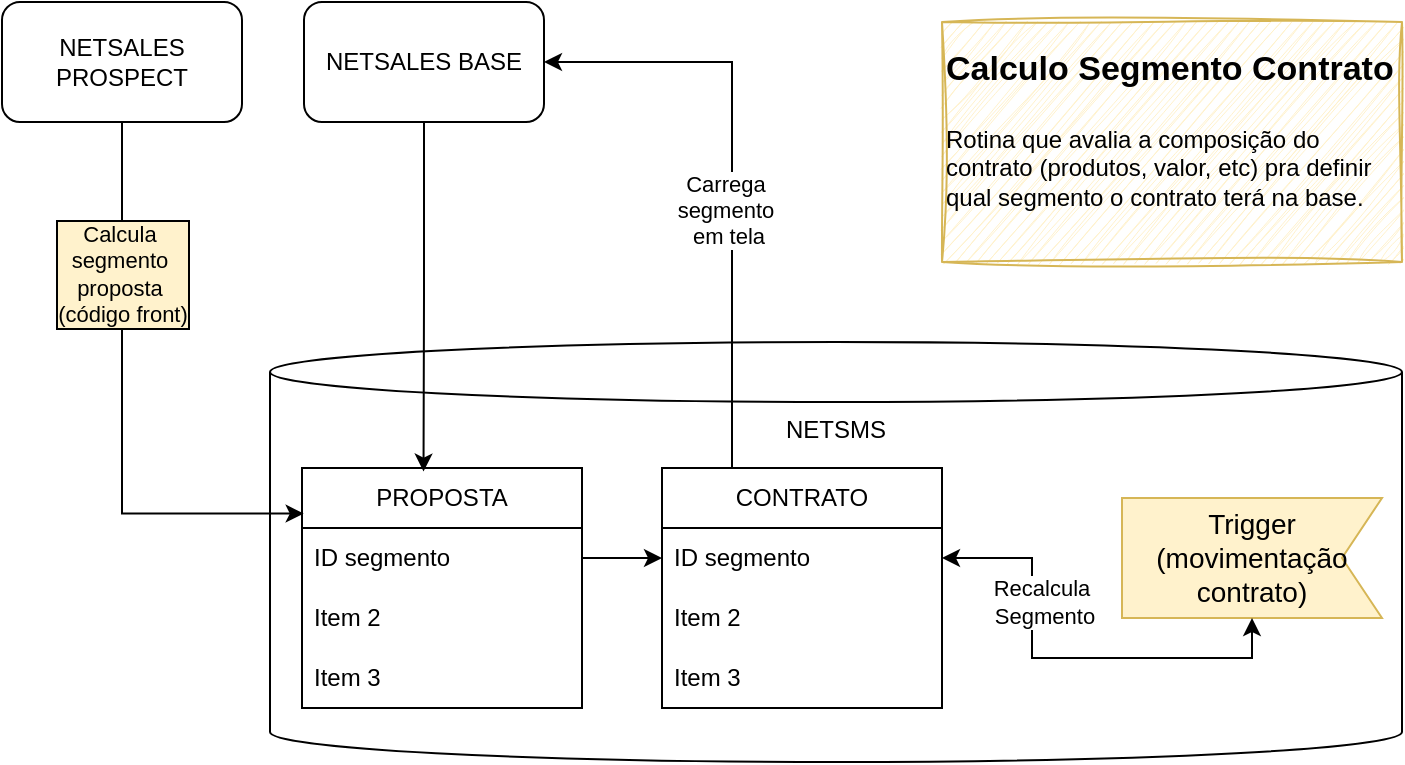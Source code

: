 <mxfile version="26.0.9">
  <diagram name="Página-1" id="RY3dJ3DXpTmM6bJiYShF">
    <mxGraphModel dx="1050" dy="522" grid="1" gridSize="10" guides="1" tooltips="1" connect="1" arrows="1" fold="1" page="1" pageScale="1" pageWidth="827" pageHeight="1169" math="0" shadow="0">
      <root>
        <mxCell id="0" />
        <mxCell id="1" parent="0" />
        <mxCell id="IjeBGspVQaXuw-QYNdMY-2" value="NETSMS" style="shape=cylinder3;whiteSpace=wrap;html=1;boundedLbl=1;backgroundOutline=1;size=15;verticalAlign=top;" vertex="1" parent="1">
          <mxGeometry x="174" y="190" width="566" height="210" as="geometry" />
        </mxCell>
        <mxCell id="IjeBGspVQaXuw-QYNdMY-1" value="NETSALES PROSPECT" style="rounded=1;whiteSpace=wrap;html=1;" vertex="1" parent="1">
          <mxGeometry x="40" y="20" width="120" height="60" as="geometry" />
        </mxCell>
        <mxCell id="IjeBGspVQaXuw-QYNdMY-16" style="edgeStyle=orthogonalEdgeStyle;rounded=0;orthogonalLoop=1;jettySize=auto;html=1;entryX=1;entryY=0.5;entryDx=0;entryDy=0;exitX=0.25;exitY=0;exitDx=0;exitDy=0;" edge="1" parent="1" source="IjeBGspVQaXuw-QYNdMY-7" target="IjeBGspVQaXuw-QYNdMY-15">
          <mxGeometry relative="1" as="geometry" />
        </mxCell>
        <mxCell id="IjeBGspVQaXuw-QYNdMY-17" value="Carrega&amp;nbsp;&lt;div&gt;segmento&amp;nbsp;&lt;/div&gt;&lt;div&gt;em tela&lt;/div&gt;" style="edgeLabel;html=1;align=center;verticalAlign=middle;resizable=0;points=[];" vertex="1" connectable="0" parent="IjeBGspVQaXuw-QYNdMY-16">
          <mxGeometry x="0.065" y="2" relative="1" as="geometry">
            <mxPoint y="29" as="offset" />
          </mxGeometry>
        </mxCell>
        <mxCell id="IjeBGspVQaXuw-QYNdMY-3" value="PROPOSTA" style="swimlane;fontStyle=0;childLayout=stackLayout;horizontal=1;startSize=30;horizontalStack=0;resizeParent=1;resizeParentMax=0;resizeLast=0;collapsible=1;marginBottom=0;whiteSpace=wrap;html=1;" vertex="1" parent="1">
          <mxGeometry x="190" y="253" width="140" height="120" as="geometry" />
        </mxCell>
        <mxCell id="IjeBGspVQaXuw-QYNdMY-4" value="ID segmento" style="text;strokeColor=none;fillColor=none;align=left;verticalAlign=middle;spacingLeft=4;spacingRight=4;overflow=hidden;points=[[0,0.5],[1,0.5]];portConstraint=eastwest;rotatable=0;whiteSpace=wrap;html=1;" vertex="1" parent="IjeBGspVQaXuw-QYNdMY-3">
          <mxGeometry y="30" width="140" height="30" as="geometry" />
        </mxCell>
        <mxCell id="IjeBGspVQaXuw-QYNdMY-5" value="Item 2" style="text;strokeColor=none;fillColor=none;align=left;verticalAlign=middle;spacingLeft=4;spacingRight=4;overflow=hidden;points=[[0,0.5],[1,0.5]];portConstraint=eastwest;rotatable=0;whiteSpace=wrap;html=1;" vertex="1" parent="IjeBGspVQaXuw-QYNdMY-3">
          <mxGeometry y="60" width="140" height="30" as="geometry" />
        </mxCell>
        <mxCell id="IjeBGspVQaXuw-QYNdMY-6" value="Item 3" style="text;strokeColor=none;fillColor=none;align=left;verticalAlign=middle;spacingLeft=4;spacingRight=4;overflow=hidden;points=[[0,0.5],[1,0.5]];portConstraint=eastwest;rotatable=0;whiteSpace=wrap;html=1;" vertex="1" parent="IjeBGspVQaXuw-QYNdMY-3">
          <mxGeometry y="90" width="140" height="30" as="geometry" />
        </mxCell>
        <mxCell id="IjeBGspVQaXuw-QYNdMY-7" value="CONTRATO" style="swimlane;fontStyle=0;childLayout=stackLayout;horizontal=1;startSize=30;horizontalStack=0;resizeParent=1;resizeParentMax=0;resizeLast=0;collapsible=1;marginBottom=0;whiteSpace=wrap;html=1;" vertex="1" parent="1">
          <mxGeometry x="370" y="253" width="140" height="120" as="geometry" />
        </mxCell>
        <mxCell id="IjeBGspVQaXuw-QYNdMY-8" value="ID segmento" style="text;strokeColor=none;fillColor=none;align=left;verticalAlign=middle;spacingLeft=4;spacingRight=4;overflow=hidden;points=[[0,0.5],[1,0.5]];portConstraint=eastwest;rotatable=0;whiteSpace=wrap;html=1;" vertex="1" parent="IjeBGspVQaXuw-QYNdMY-7">
          <mxGeometry y="30" width="140" height="30" as="geometry" />
        </mxCell>
        <mxCell id="IjeBGspVQaXuw-QYNdMY-9" value="Item 2" style="text;strokeColor=none;fillColor=none;align=left;verticalAlign=middle;spacingLeft=4;spacingRight=4;overflow=hidden;points=[[0,0.5],[1,0.5]];portConstraint=eastwest;rotatable=0;whiteSpace=wrap;html=1;" vertex="1" parent="IjeBGspVQaXuw-QYNdMY-7">
          <mxGeometry y="60" width="140" height="30" as="geometry" />
        </mxCell>
        <mxCell id="IjeBGspVQaXuw-QYNdMY-10" value="Item 3" style="text;strokeColor=none;fillColor=none;align=left;verticalAlign=middle;spacingLeft=4;spacingRight=4;overflow=hidden;points=[[0,0.5],[1,0.5]];portConstraint=eastwest;rotatable=0;whiteSpace=wrap;html=1;" vertex="1" parent="IjeBGspVQaXuw-QYNdMY-7">
          <mxGeometry y="90" width="140" height="30" as="geometry" />
        </mxCell>
        <mxCell id="IjeBGspVQaXuw-QYNdMY-11" style="edgeStyle=orthogonalEdgeStyle;rounded=0;orthogonalLoop=1;jettySize=auto;html=1;entryX=0.006;entryY=0.19;entryDx=0;entryDy=0;exitX=0.5;exitY=1;exitDx=0;exitDy=0;entryPerimeter=0;" edge="1" parent="1" source="IjeBGspVQaXuw-QYNdMY-1" target="IjeBGspVQaXuw-QYNdMY-3">
          <mxGeometry relative="1" as="geometry" />
        </mxCell>
        <mxCell id="IjeBGspVQaXuw-QYNdMY-12" value="Calcula&amp;nbsp;&lt;div&gt;segmento&amp;nbsp;&lt;/div&gt;&lt;div&gt;proposta&amp;nbsp;&lt;/div&gt;&lt;div&gt;(código front)&lt;/div&gt;" style="edgeLabel;html=1;align=center;verticalAlign=middle;resizable=0;points=[];labelBackgroundColor=#FFF2CC;labelBorderColor=default;" vertex="1" connectable="0" parent="IjeBGspVQaXuw-QYNdMY-11">
          <mxGeometry x="-0.052" y="4" relative="1" as="geometry">
            <mxPoint x="-4" y="-60" as="offset" />
          </mxGeometry>
        </mxCell>
        <mxCell id="IjeBGspVQaXuw-QYNdMY-15" value="NETSALES BASE" style="rounded=1;whiteSpace=wrap;html=1;" vertex="1" parent="1">
          <mxGeometry x="191" y="20" width="120" height="60" as="geometry" />
        </mxCell>
        <mxCell id="IjeBGspVQaXuw-QYNdMY-20" style="edgeStyle=orthogonalEdgeStyle;rounded=0;orthogonalLoop=1;jettySize=auto;html=1;" edge="1" parent="1" source="IjeBGspVQaXuw-QYNdMY-4" target="IjeBGspVQaXuw-QYNdMY-8">
          <mxGeometry relative="1" as="geometry" />
        </mxCell>
        <mxCell id="IjeBGspVQaXuw-QYNdMY-21" value="Trigger (movimentação contrato)" style="html=1;shape=mxgraph.infographic.ribbonSimple;notch1=20;notch2=0;align=center;verticalAlign=middle;fontSize=14;fontStyle=0;flipH=1;fillColor=#fff2cc;whiteSpace=wrap;strokeColor=#d6b656;" vertex="1" parent="1">
          <mxGeometry x="600" y="268" width="130" height="60" as="geometry" />
        </mxCell>
        <mxCell id="IjeBGspVQaXuw-QYNdMY-22" style="edgeStyle=orthogonalEdgeStyle;rounded=0;orthogonalLoop=1;jettySize=auto;html=1;startArrow=classic;startFill=1;entryX=0;entryY=0;entryDx=65;entryDy=60;entryPerimeter=0;exitX=1;exitY=0.5;exitDx=0;exitDy=0;" edge="1" parent="1" source="IjeBGspVQaXuw-QYNdMY-8" target="IjeBGspVQaXuw-QYNdMY-21">
          <mxGeometry relative="1" as="geometry">
            <mxPoint x="530" y="313" as="sourcePoint" />
            <mxPoint x="685" y="343" as="targetPoint" />
          </mxGeometry>
        </mxCell>
        <mxCell id="IjeBGspVQaXuw-QYNdMY-26" value="Recalcula&amp;nbsp;&lt;div&gt;Segmento&lt;/div&gt;" style="edgeLabel;html=1;align=center;verticalAlign=middle;resizable=0;points=[];" vertex="1" connectable="0" parent="IjeBGspVQaXuw-QYNdMY-22">
          <mxGeometry x="-0.063" relative="1" as="geometry">
            <mxPoint x="-5" y="-28" as="offset" />
          </mxGeometry>
        </mxCell>
        <mxCell id="IjeBGspVQaXuw-QYNdMY-23" value="&lt;h1 style=&quot;margin-top: 0px;&quot;&gt;&lt;font style=&quot;font-size: 17px;&quot;&gt;Calculo Segmento Contrato&lt;/font&gt;&lt;/h1&gt;&lt;p&gt;Rotina que avalia a composição do contrato (produtos, valor, etc) pra definir qual segmento o contrato terá na base.&lt;/p&gt;" style="text;html=1;whiteSpace=wrap;overflow=hidden;rounded=0;strokeColor=#d6b656;fillColor=#fff2cc;sketch=1;curveFitting=1;jiggle=2;" vertex="1" parent="1">
          <mxGeometry x="510" y="30" width="230" height="120" as="geometry" />
        </mxCell>
        <mxCell id="IjeBGspVQaXuw-QYNdMY-27" style="edgeStyle=orthogonalEdgeStyle;rounded=0;orthogonalLoop=1;jettySize=auto;html=1;entryX=0.434;entryY=0.015;entryDx=0;entryDy=0;entryPerimeter=0;" edge="1" parent="1" source="IjeBGspVQaXuw-QYNdMY-15" target="IjeBGspVQaXuw-QYNdMY-3">
          <mxGeometry relative="1" as="geometry" />
        </mxCell>
      </root>
    </mxGraphModel>
  </diagram>
</mxfile>
